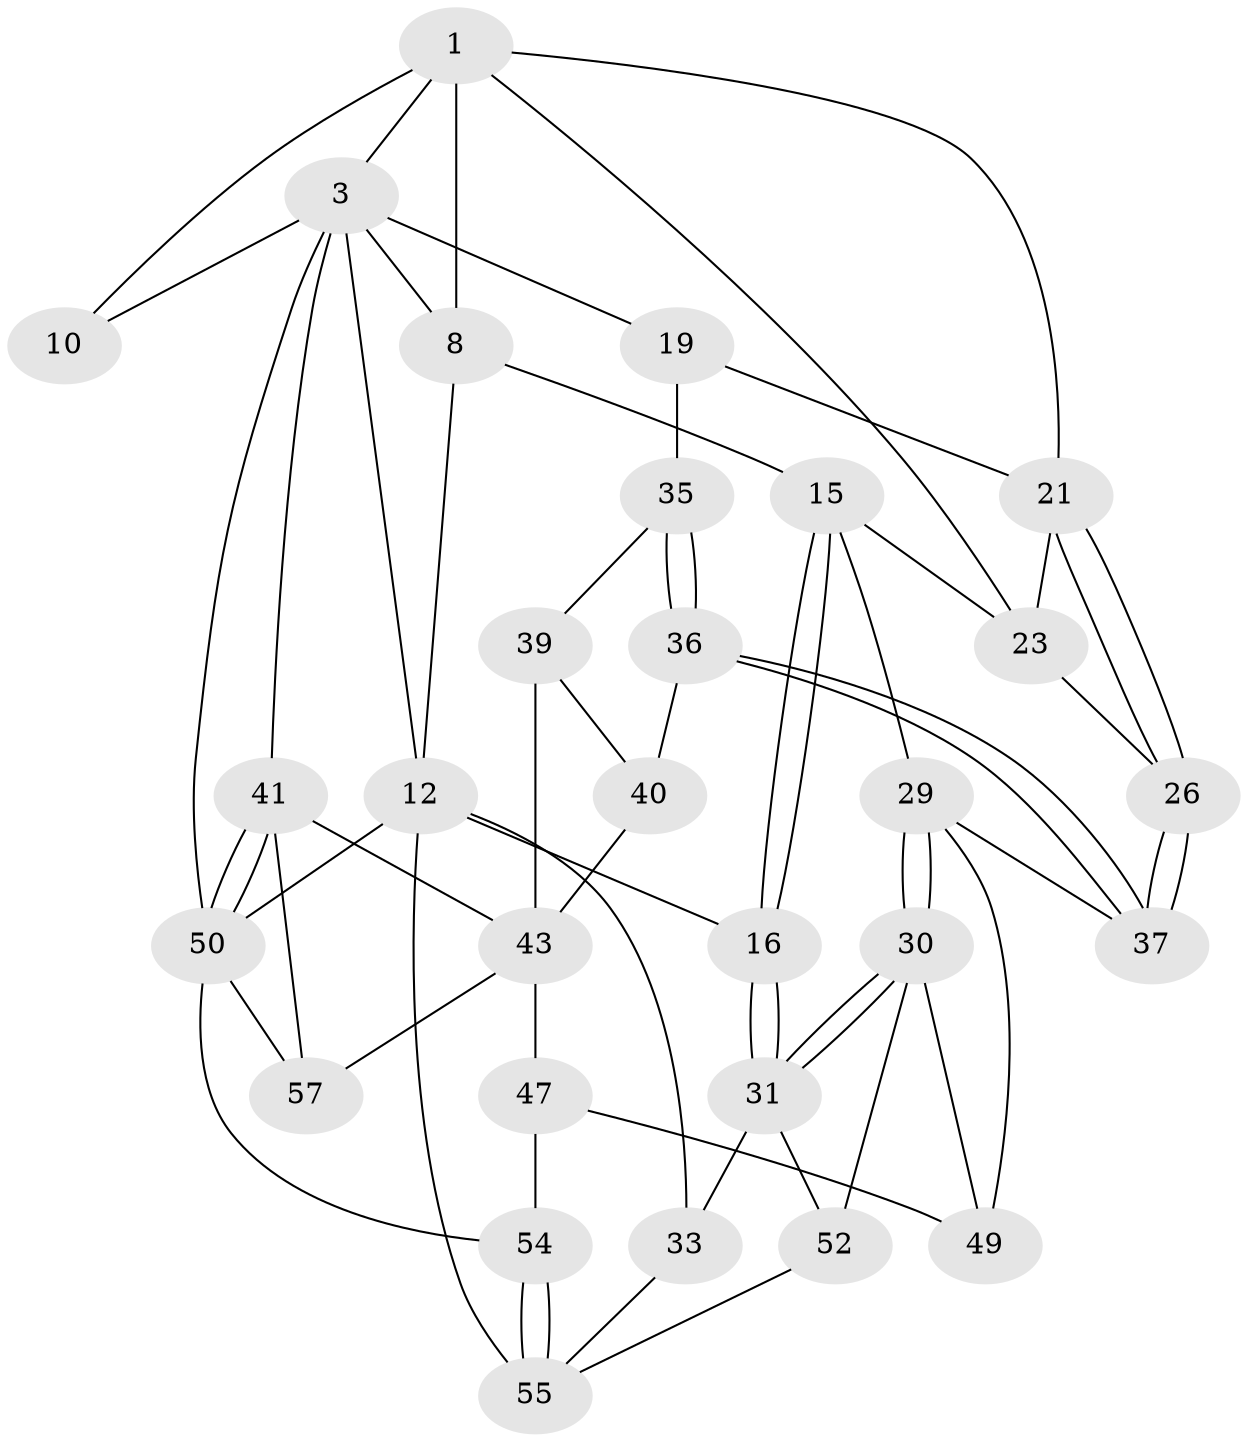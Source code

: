 // original degree distribution, {3: 0.03389830508474576, 4: 0.288135593220339, 6: 0.23728813559322035, 5: 0.4406779661016949}
// Generated by graph-tools (version 1.1) at 2025/28/03/15/25 16:28:09]
// undirected, 29 vertices, 64 edges
graph export_dot {
graph [start="1"]
  node [color=gray90,style=filled];
  1 [pos="+0.4983614376827596+0",super="+2+5"];
  3 [pos="+1+0",super="+17+4"];
  8 [pos="+0.3193422482764904+0.09137074994220298",super="+9+14"];
  10 [pos="+0.774532208784502+0.09555686798315097"];
  12 [pos="+0+0.2672996849060189",super="+59+13+34"];
  15 [pos="+0.23251212457887838+0.3963160283753156",super="+25"];
  16 [pos="+0.1399768276230219+0.3957454835019263"];
  19 [pos="+1+0.4407030228290694",super="+20"];
  21 [pos="+0.7802619636870533+0.4023353301595633",super="+22"];
  23 [pos="+0.5318226267472816+0.3324948245675361",super="+24"];
  26 [pos="+0.6506031625660461+0.5796268222082736"];
  29 [pos="+0.35125088251676506+0.5922268154165098",super="+45"];
  30 [pos="+0.30170156441574075+0.7388638740405788",super="+51"];
  31 [pos="+0.108981791230186+0.6213236117787795",super="+32"];
  33 [pos="+0+0.7375611093094089"];
  35 [pos="+0.8599924686551821+0.6167278206372793",super="+38"];
  36 [pos="+0.7342106487864476+0.6590337577296398"];
  37 [pos="+0.6460544382164992+0.609343760087802"];
  39 [pos="+0.8964280406731202+0.7062226292840854"];
  40 [pos="+0.7886975052178165+0.7061489868169506"];
  41 [pos="+1+0.745385573501094",super="+42"];
  43 [pos="+1+0.7658022340606838",super="+53+44"];
  47 [pos="+0.7302707789299425+0.8832109533161513",super="+48"];
  49 [pos="+0.5854911276553362+0.7576400157840272"];
  50 [pos="+1+1",super="+58"];
  52 [pos="+0.305162788302517+0.8672556093106918"];
  54 [pos="+0.4694452344522897+1"];
  55 [pos="+0.27456264057590973+1",super="+56"];
  57 [pos="+0.7676875617781515+1"];
  1 -- 10 [weight=2];
  1 -- 3;
  1 -- 23;
  1 -- 8 [weight=2];
  1 -- 21;
  3 -- 50;
  3 -- 19;
  3 -- 41;
  3 -- 10;
  3 -- 8;
  3 -- 12;
  8 -- 12;
  8 -- 15;
  12 -- 50;
  12 -- 55;
  12 -- 16;
  12 -- 33;
  15 -- 16;
  15 -- 16;
  15 -- 23 [weight=2];
  15 -- 29;
  16 -- 31;
  16 -- 31;
  19 -- 35 [weight=2];
  19 -- 21;
  21 -- 26;
  21 -- 26;
  21 -- 23;
  23 -- 26;
  26 -- 37;
  26 -- 37;
  29 -- 30;
  29 -- 30;
  29 -- 49;
  29 -- 37;
  30 -- 31;
  30 -- 31;
  30 -- 49;
  30 -- 52;
  31 -- 33;
  31 -- 52;
  33 -- 55;
  35 -- 36;
  35 -- 36;
  35 -- 39;
  36 -- 37;
  36 -- 37;
  36 -- 40;
  39 -- 40;
  39 -- 43;
  40 -- 43;
  41 -- 50;
  41 -- 50;
  41 -- 43;
  41 -- 57;
  43 -- 57;
  43 -- 47 [weight=2];
  47 -- 49;
  47 -- 54;
  50 -- 57;
  50 -- 54;
  52 -- 55;
  54 -- 55;
  54 -- 55;
}
